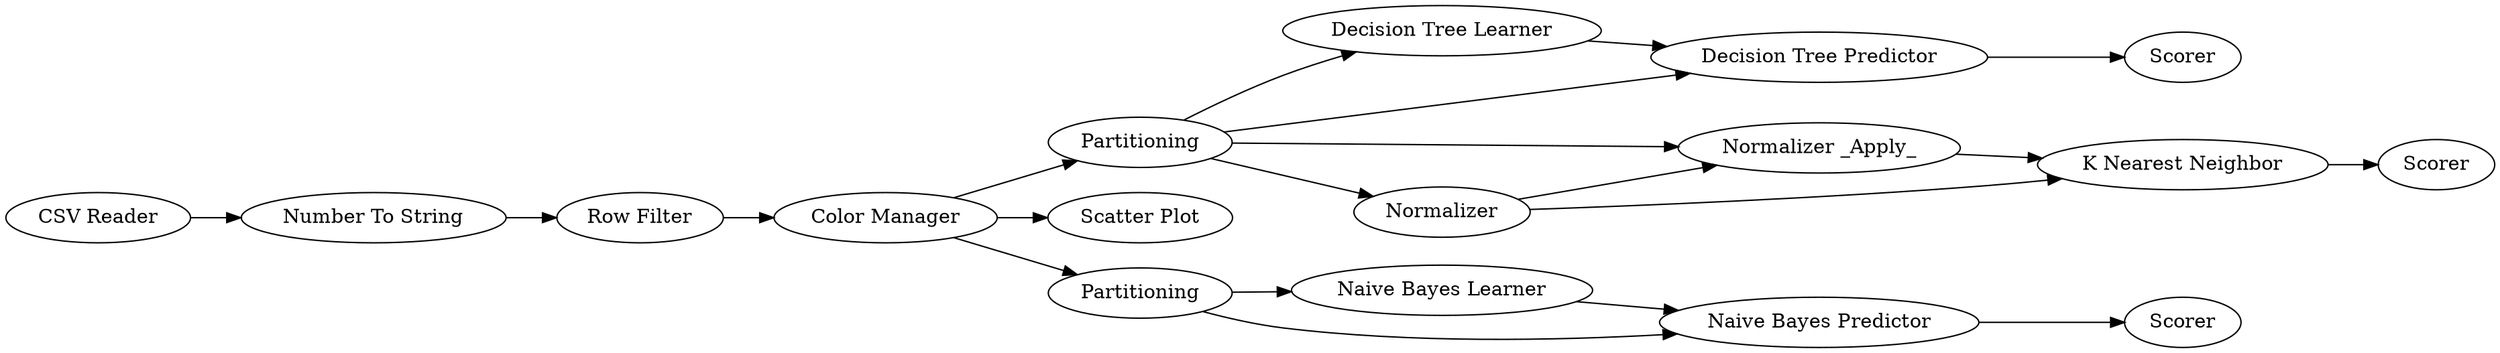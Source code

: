 digraph {
	1 [label="CSV Reader"]
	2 [label="Row Filter"]
	3 [label="Color Manager"]
	4 [label=Partitioning]
	5 [label="Scatter Plot"]
	6 [label="Decision Tree Learner"]
	7 [label="Decision Tree Predictor"]
	8 [label=Scorer]
	9 [label="Number To String"]
	10 [label=Normalizer]
	11 [label="Normalizer _Apply_"]
	12 [label="K Nearest Neighbor"]
	13 [label=Scorer]
	14 [label=Partitioning]
	15 [label="Naive Bayes Learner"]
	16 [label="Naive Bayes Predictor"]
	17 [label=Scorer]
	1 -> 9
	2 -> 3
	3 -> 5
	3 -> 4
	3 -> 14
	4 -> 6
	4 -> 7
	4 -> 10
	4 -> 11
	6 -> 7
	7 -> 8
	9 -> 2
	10 -> 11
	10 -> 12
	11 -> 12
	12 -> 13
	14 -> 15
	14 -> 16
	15 -> 16
	16 -> 17
	rankdir=LR
}
